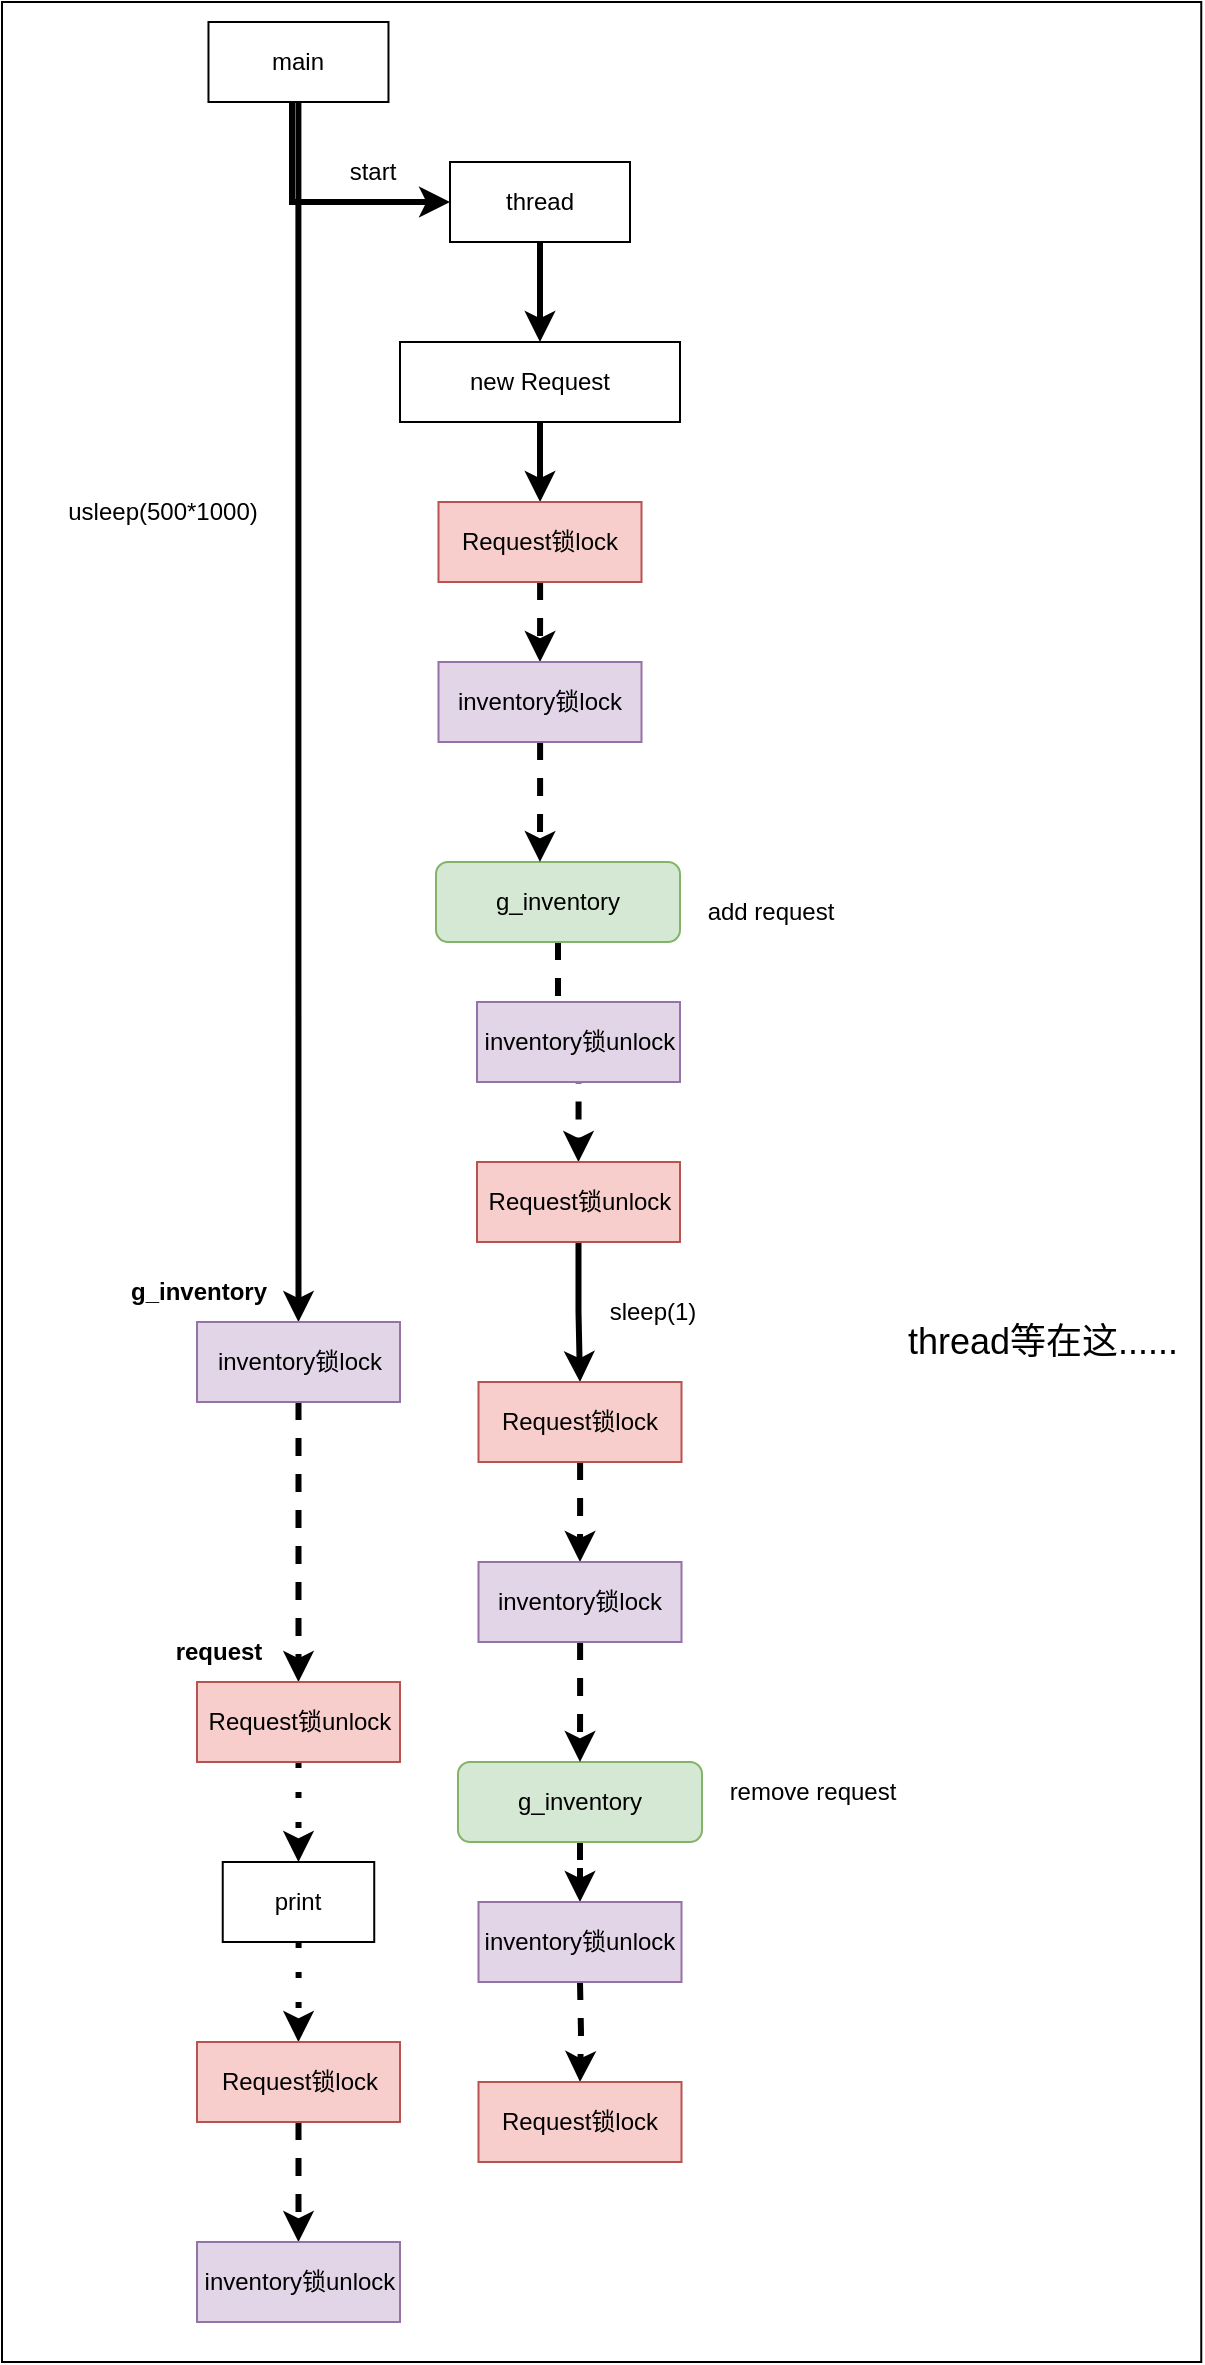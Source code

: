 <mxfile version="20.8.16" type="github">
  <diagram name="第 1 页" id="7puDq5-pgHPgZHJWBAgn">
    <mxGraphModel dx="1434" dy="756" grid="1" gridSize="10" guides="1" tooltips="1" connect="1" arrows="1" fold="1" page="1" pageScale="1" pageWidth="827" pageHeight="1169" math="0" shadow="0">
      <root>
        <mxCell id="0" />
        <mxCell id="1" parent="0" />
        <mxCell id="vf41cyCaOdgQUNuxBW71-47" value="" style="rounded=0;whiteSpace=wrap;html=1;fontSize=18;" vertex="1" parent="1">
          <mxGeometry x="100" y="170" width="599.63" height="1180" as="geometry" />
        </mxCell>
        <mxCell id="vf41cyCaOdgQUNuxBW71-4" style="edgeStyle=orthogonalEdgeStyle;rounded=0;orthogonalLoop=1;jettySize=auto;html=1;strokeWidth=3;entryX=0.5;entryY=0;entryDx=0;entryDy=0;" edge="1" parent="1" source="vf41cyCaOdgQUNuxBW71-1" target="vf41cyCaOdgQUNuxBW71-25">
          <mxGeometry relative="1" as="geometry">
            <mxPoint x="245" y="650" as="targetPoint" />
          </mxGeometry>
        </mxCell>
        <mxCell id="vf41cyCaOdgQUNuxBW71-5" style="edgeStyle=orthogonalEdgeStyle;rounded=0;orthogonalLoop=1;jettySize=auto;html=1;entryX=0;entryY=0.5;entryDx=0;entryDy=0;strokeWidth=3;" edge="1" parent="1" source="vf41cyCaOdgQUNuxBW71-1" target="vf41cyCaOdgQUNuxBW71-3">
          <mxGeometry relative="1" as="geometry">
            <Array as="points">
              <mxPoint x="245" y="270" />
            </Array>
          </mxGeometry>
        </mxCell>
        <mxCell id="vf41cyCaOdgQUNuxBW71-1" value="main" style="rounded=0;whiteSpace=wrap;html=1;" vertex="1" parent="1">
          <mxGeometry x="203.24" y="180" width="90" height="40" as="geometry" />
        </mxCell>
        <mxCell id="vf41cyCaOdgQUNuxBW71-7" style="edgeStyle=orthogonalEdgeStyle;rounded=0;orthogonalLoop=1;jettySize=auto;html=1;strokeWidth=3;entryX=0.5;entryY=0;entryDx=0;entryDy=0;" edge="1" parent="1" source="vf41cyCaOdgQUNuxBW71-3" target="vf41cyCaOdgQUNuxBW71-8">
          <mxGeometry relative="1" as="geometry">
            <mxPoint x="369" y="520" as="targetPoint" />
          </mxGeometry>
        </mxCell>
        <mxCell id="vf41cyCaOdgQUNuxBW71-3" value="thread" style="rounded=0;whiteSpace=wrap;html=1;" vertex="1" parent="1">
          <mxGeometry x="324" y="250" width="90" height="40" as="geometry" />
        </mxCell>
        <mxCell id="vf41cyCaOdgQUNuxBW71-6" value="start" style="text;html=1;align=center;verticalAlign=middle;resizable=0;points=[];autosize=1;strokeColor=none;fillColor=none;" vertex="1" parent="1">
          <mxGeometry x="260" y="240" width="50" height="30" as="geometry" />
        </mxCell>
        <mxCell id="vf41cyCaOdgQUNuxBW71-11" style="edgeStyle=orthogonalEdgeStyle;rounded=0;orthogonalLoop=1;jettySize=auto;html=1;strokeWidth=3;" edge="1" parent="1" source="vf41cyCaOdgQUNuxBW71-8" target="vf41cyCaOdgQUNuxBW71-9">
          <mxGeometry relative="1" as="geometry" />
        </mxCell>
        <mxCell id="vf41cyCaOdgQUNuxBW71-8" value="new Request" style="rounded=0;whiteSpace=wrap;html=1;" vertex="1" parent="1">
          <mxGeometry x="299" y="340" width="140" height="40" as="geometry" />
        </mxCell>
        <mxCell id="vf41cyCaOdgQUNuxBW71-13" style="edgeStyle=orthogonalEdgeStyle;rounded=0;orthogonalLoop=1;jettySize=auto;html=1;strokeWidth=3;dashed=1;entryX=0.5;entryY=0;entryDx=0;entryDy=0;" edge="1" parent="1" source="vf41cyCaOdgQUNuxBW71-9" target="vf41cyCaOdgQUNuxBW71-38">
          <mxGeometry relative="1" as="geometry">
            <mxPoint x="561" y="530" as="targetPoint" />
          </mxGeometry>
        </mxCell>
        <mxCell id="vf41cyCaOdgQUNuxBW71-9" value="Request锁lock" style="rounded=0;whiteSpace=wrap;html=1;fillColor=#f8cecc;strokeColor=#b85450;" vertex="1" parent="1">
          <mxGeometry x="318.25" y="420" width="101.5" height="40" as="geometry" />
        </mxCell>
        <mxCell id="vf41cyCaOdgQUNuxBW71-15" style="edgeStyle=orthogonalEdgeStyle;rounded=0;orthogonalLoop=1;jettySize=auto;html=1;entryX=0.5;entryY=0;entryDx=0;entryDy=0;dashed=1;strokeWidth=3;" edge="1" parent="1" source="vf41cyCaOdgQUNuxBW71-10" target="vf41cyCaOdgQUNuxBW71-14">
          <mxGeometry relative="1" as="geometry" />
        </mxCell>
        <mxCell id="vf41cyCaOdgQUNuxBW71-10" value="g_inventory" style="rounded=1;whiteSpace=wrap;html=1;fillColor=#d5e8d4;strokeColor=#82b366;" vertex="1" parent="1">
          <mxGeometry x="317" y="600" width="122" height="40" as="geometry" />
        </mxCell>
        <mxCell id="vf41cyCaOdgQUNuxBW71-17" style="edgeStyle=orthogonalEdgeStyle;rounded=0;orthogonalLoop=1;jettySize=auto;html=1;entryX=0.5;entryY=0;entryDx=0;entryDy=0;strokeWidth=3;" edge="1" parent="1" source="vf41cyCaOdgQUNuxBW71-14" target="vf41cyCaOdgQUNuxBW71-16">
          <mxGeometry relative="1" as="geometry" />
        </mxCell>
        <mxCell id="vf41cyCaOdgQUNuxBW71-14" value="Request锁unlock" style="rounded=0;whiteSpace=wrap;html=1;fillColor=#f8cecc;strokeColor=#b85450;" vertex="1" parent="1">
          <mxGeometry x="337.5" y="750" width="101.5" height="40" as="geometry" />
        </mxCell>
        <mxCell id="vf41cyCaOdgQUNuxBW71-18" style="edgeStyle=orthogonalEdgeStyle;rounded=0;orthogonalLoop=1;jettySize=auto;html=1;strokeWidth=3;dashed=1;" edge="1" parent="1" source="vf41cyCaOdgQUNuxBW71-16">
          <mxGeometry relative="1" as="geometry">
            <mxPoint x="389" y="950" as="targetPoint" />
          </mxGeometry>
        </mxCell>
        <mxCell id="vf41cyCaOdgQUNuxBW71-16" value="Request锁lock" style="rounded=0;whiteSpace=wrap;html=1;fillColor=#f8cecc;strokeColor=#b85450;" vertex="1" parent="1">
          <mxGeometry x="338.25" y="860" width="101.5" height="40" as="geometry" />
        </mxCell>
        <mxCell id="vf41cyCaOdgQUNuxBW71-19" value="sleep(1)" style="text;html=1;align=center;verticalAlign=middle;resizable=0;points=[];autosize=1;strokeColor=none;fillColor=none;" vertex="1" parent="1">
          <mxGeometry x="390" y="810" width="70" height="30" as="geometry" />
        </mxCell>
        <mxCell id="vf41cyCaOdgQUNuxBW71-20" value="add request" style="text;html=1;align=center;verticalAlign=middle;resizable=0;points=[];autosize=1;strokeColor=none;fillColor=none;" vertex="1" parent="1">
          <mxGeometry x="439" y="610" width="90" height="30" as="geometry" />
        </mxCell>
        <mxCell id="vf41cyCaOdgQUNuxBW71-37" style="edgeStyle=orthogonalEdgeStyle;rounded=0;orthogonalLoop=1;jettySize=auto;html=1;entryX=0.5;entryY=0;entryDx=0;entryDy=0;dashed=1;strokeWidth=3;" edge="1" parent="1" target="vf41cyCaOdgQUNuxBW71-36">
          <mxGeometry relative="1" as="geometry">
            <mxPoint x="389" y="1160" as="sourcePoint" />
          </mxGeometry>
        </mxCell>
        <mxCell id="vf41cyCaOdgQUNuxBW71-44" style="edgeStyle=orthogonalEdgeStyle;rounded=0;orthogonalLoop=1;jettySize=auto;html=1;entryX=0.5;entryY=0;entryDx=0;entryDy=0;dashed=1;strokeWidth=3;" edge="1" parent="1" source="vf41cyCaOdgQUNuxBW71-21" target="vf41cyCaOdgQUNuxBW71-43">
          <mxGeometry relative="1" as="geometry" />
        </mxCell>
        <mxCell id="vf41cyCaOdgQUNuxBW71-21" value="g_inventory" style="rounded=1;whiteSpace=wrap;html=1;fillColor=#d5e8d4;strokeColor=#82b366;" vertex="1" parent="1">
          <mxGeometry x="328" y="1050" width="122" height="40" as="geometry" />
        </mxCell>
        <mxCell id="vf41cyCaOdgQUNuxBW71-22" value="remove request" style="text;html=1;align=center;verticalAlign=middle;resizable=0;points=[];autosize=1;strokeColor=none;fillColor=none;" vertex="1" parent="1">
          <mxGeometry x="450" y="1050" width="110" height="30" as="geometry" />
        </mxCell>
        <mxCell id="vf41cyCaOdgQUNuxBW71-23" value="usleep(500*1000)" style="text;html=1;align=center;verticalAlign=middle;resizable=0;points=[];autosize=1;strokeColor=none;fillColor=none;" vertex="1" parent="1">
          <mxGeometry x="120" y="410" width="120" height="30" as="geometry" />
        </mxCell>
        <mxCell id="vf41cyCaOdgQUNuxBW71-26" style="edgeStyle=orthogonalEdgeStyle;rounded=0;orthogonalLoop=1;jettySize=auto;html=1;dashed=1;strokeWidth=3;" edge="1" parent="1" source="vf41cyCaOdgQUNuxBW71-25" target="vf41cyCaOdgQUNuxBW71-30">
          <mxGeometry relative="1" as="geometry">
            <mxPoint x="233.25" y="930" as="targetPoint" />
          </mxGeometry>
        </mxCell>
        <mxCell id="vf41cyCaOdgQUNuxBW71-25" value="inventory锁lock" style="rounded=0;whiteSpace=wrap;html=1;fillColor=#e1d5e7;strokeColor=#9673a6;" vertex="1" parent="1">
          <mxGeometry x="197.5" y="830" width="101.5" height="40" as="geometry" />
        </mxCell>
        <mxCell id="vf41cyCaOdgQUNuxBW71-32" style="edgeStyle=orthogonalEdgeStyle;rounded=0;orthogonalLoop=1;jettySize=auto;html=1;dashed=1;dashPattern=1 4;strokeWidth=3;" edge="1" parent="1" source="vf41cyCaOdgQUNuxBW71-28">
          <mxGeometry relative="1" as="geometry">
            <mxPoint x="248.245" y="1190" as="targetPoint" />
          </mxGeometry>
        </mxCell>
        <mxCell id="vf41cyCaOdgQUNuxBW71-28" value="print" style="rounded=0;whiteSpace=wrap;html=1;" vertex="1" parent="1">
          <mxGeometry x="210.37" y="1100" width="75.75" height="40" as="geometry" />
        </mxCell>
        <mxCell id="vf41cyCaOdgQUNuxBW71-29" value="&lt;b&gt;request&lt;/b&gt;" style="text;html=1;align=center;verticalAlign=middle;resizable=0;points=[];autosize=1;strokeColor=none;fillColor=none;" vertex="1" parent="1">
          <mxGeometry x="173.25" y="980" width="70" height="30" as="geometry" />
        </mxCell>
        <mxCell id="vf41cyCaOdgQUNuxBW71-31" style="edgeStyle=orthogonalEdgeStyle;rounded=0;orthogonalLoop=1;jettySize=auto;html=1;entryX=0.5;entryY=0;entryDx=0;entryDy=0;dashed=1;dashPattern=1 4;strokeWidth=3;" edge="1" parent="1" source="vf41cyCaOdgQUNuxBW71-30" target="vf41cyCaOdgQUNuxBW71-28">
          <mxGeometry relative="1" as="geometry" />
        </mxCell>
        <mxCell id="vf41cyCaOdgQUNuxBW71-30" value="Request锁unlock" style="rounded=0;whiteSpace=wrap;html=1;fillColor=#f8cecc;strokeColor=#b85450;" vertex="1" parent="1">
          <mxGeometry x="197.5" y="1010" width="101.5" height="40" as="geometry" />
        </mxCell>
        <mxCell id="vf41cyCaOdgQUNuxBW71-35" style="edgeStyle=orthogonalEdgeStyle;rounded=0;orthogonalLoop=1;jettySize=auto;html=1;entryX=0.5;entryY=0;entryDx=0;entryDy=0;strokeWidth=3;dashed=1;" edge="1" parent="1" source="vf41cyCaOdgQUNuxBW71-33" target="vf41cyCaOdgQUNuxBW71-34">
          <mxGeometry relative="1" as="geometry" />
        </mxCell>
        <mxCell id="vf41cyCaOdgQUNuxBW71-33" value="Request锁lock" style="rounded=0;whiteSpace=wrap;html=1;fillColor=#f8cecc;strokeColor=#b85450;" vertex="1" parent="1">
          <mxGeometry x="197.5" y="1190" width="101.5" height="40" as="geometry" />
        </mxCell>
        <mxCell id="vf41cyCaOdgQUNuxBW71-34" value="inventory锁unlock" style="rounded=0;whiteSpace=wrap;html=1;fillColor=#e1d5e7;strokeColor=#9673a6;" vertex="1" parent="1">
          <mxGeometry x="197.5" y="1290" width="101.5" height="40" as="geometry" />
        </mxCell>
        <mxCell id="vf41cyCaOdgQUNuxBW71-36" value="Request锁lock" style="rounded=0;whiteSpace=wrap;html=1;fillColor=#f8cecc;strokeColor=#b85450;" vertex="1" parent="1">
          <mxGeometry x="338.25" y="1210" width="101.5" height="40" as="geometry" />
        </mxCell>
        <mxCell id="vf41cyCaOdgQUNuxBW71-39" style="edgeStyle=orthogonalEdgeStyle;rounded=0;orthogonalLoop=1;jettySize=auto;html=1;entryX=0.426;entryY=0;entryDx=0;entryDy=0;entryPerimeter=0;dashed=1;strokeWidth=3;" edge="1" parent="1" source="vf41cyCaOdgQUNuxBW71-38" target="vf41cyCaOdgQUNuxBW71-10">
          <mxGeometry relative="1" as="geometry" />
        </mxCell>
        <mxCell id="vf41cyCaOdgQUNuxBW71-38" value="inventory锁lock" style="rounded=0;whiteSpace=wrap;html=1;fillColor=#e1d5e7;strokeColor=#9673a6;" vertex="1" parent="1">
          <mxGeometry x="318.25" y="500" width="101.5" height="40" as="geometry" />
        </mxCell>
        <mxCell id="vf41cyCaOdgQUNuxBW71-40" value="inventory锁unlock" style="rounded=0;whiteSpace=wrap;html=1;fillColor=#e1d5e7;strokeColor=#9673a6;" vertex="1" parent="1">
          <mxGeometry x="337.5" y="670" width="101.5" height="40" as="geometry" />
        </mxCell>
        <mxCell id="vf41cyCaOdgQUNuxBW71-42" style="edgeStyle=orthogonalEdgeStyle;rounded=0;orthogonalLoop=1;jettySize=auto;html=1;dashed=1;strokeWidth=3;" edge="1" parent="1" source="vf41cyCaOdgQUNuxBW71-41" target="vf41cyCaOdgQUNuxBW71-21">
          <mxGeometry relative="1" as="geometry" />
        </mxCell>
        <mxCell id="vf41cyCaOdgQUNuxBW71-41" value="inventory锁lock" style="rounded=0;whiteSpace=wrap;html=1;fillColor=#e1d5e7;strokeColor=#9673a6;" vertex="1" parent="1">
          <mxGeometry x="338.25" y="950" width="101.5" height="40" as="geometry" />
        </mxCell>
        <mxCell id="vf41cyCaOdgQUNuxBW71-43" value="inventory锁unlock" style="rounded=0;whiteSpace=wrap;html=1;fillColor=#e1d5e7;strokeColor=#9673a6;" vertex="1" parent="1">
          <mxGeometry x="338.25" y="1120" width="101.5" height="40" as="geometry" />
        </mxCell>
        <mxCell id="vf41cyCaOdgQUNuxBW71-45" value="&lt;b&gt;g_inventory&lt;/b&gt;" style="text;html=1;align=center;verticalAlign=middle;resizable=0;points=[];autosize=1;strokeColor=none;fillColor=none;" vertex="1" parent="1">
          <mxGeometry x="153.25" y="800" width="90" height="30" as="geometry" />
        </mxCell>
        <mxCell id="vf41cyCaOdgQUNuxBW71-46" value="&lt;font style=&quot;font-size: 18px;&quot;&gt;thread等在这......&lt;/font&gt;" style="text;html=1;align=center;verticalAlign=middle;resizable=0;points=[];autosize=1;strokeColor=none;fillColor=none;" vertex="1" parent="1">
          <mxGeometry x="540" y="820" width="160" height="40" as="geometry" />
        </mxCell>
      </root>
    </mxGraphModel>
  </diagram>
</mxfile>
